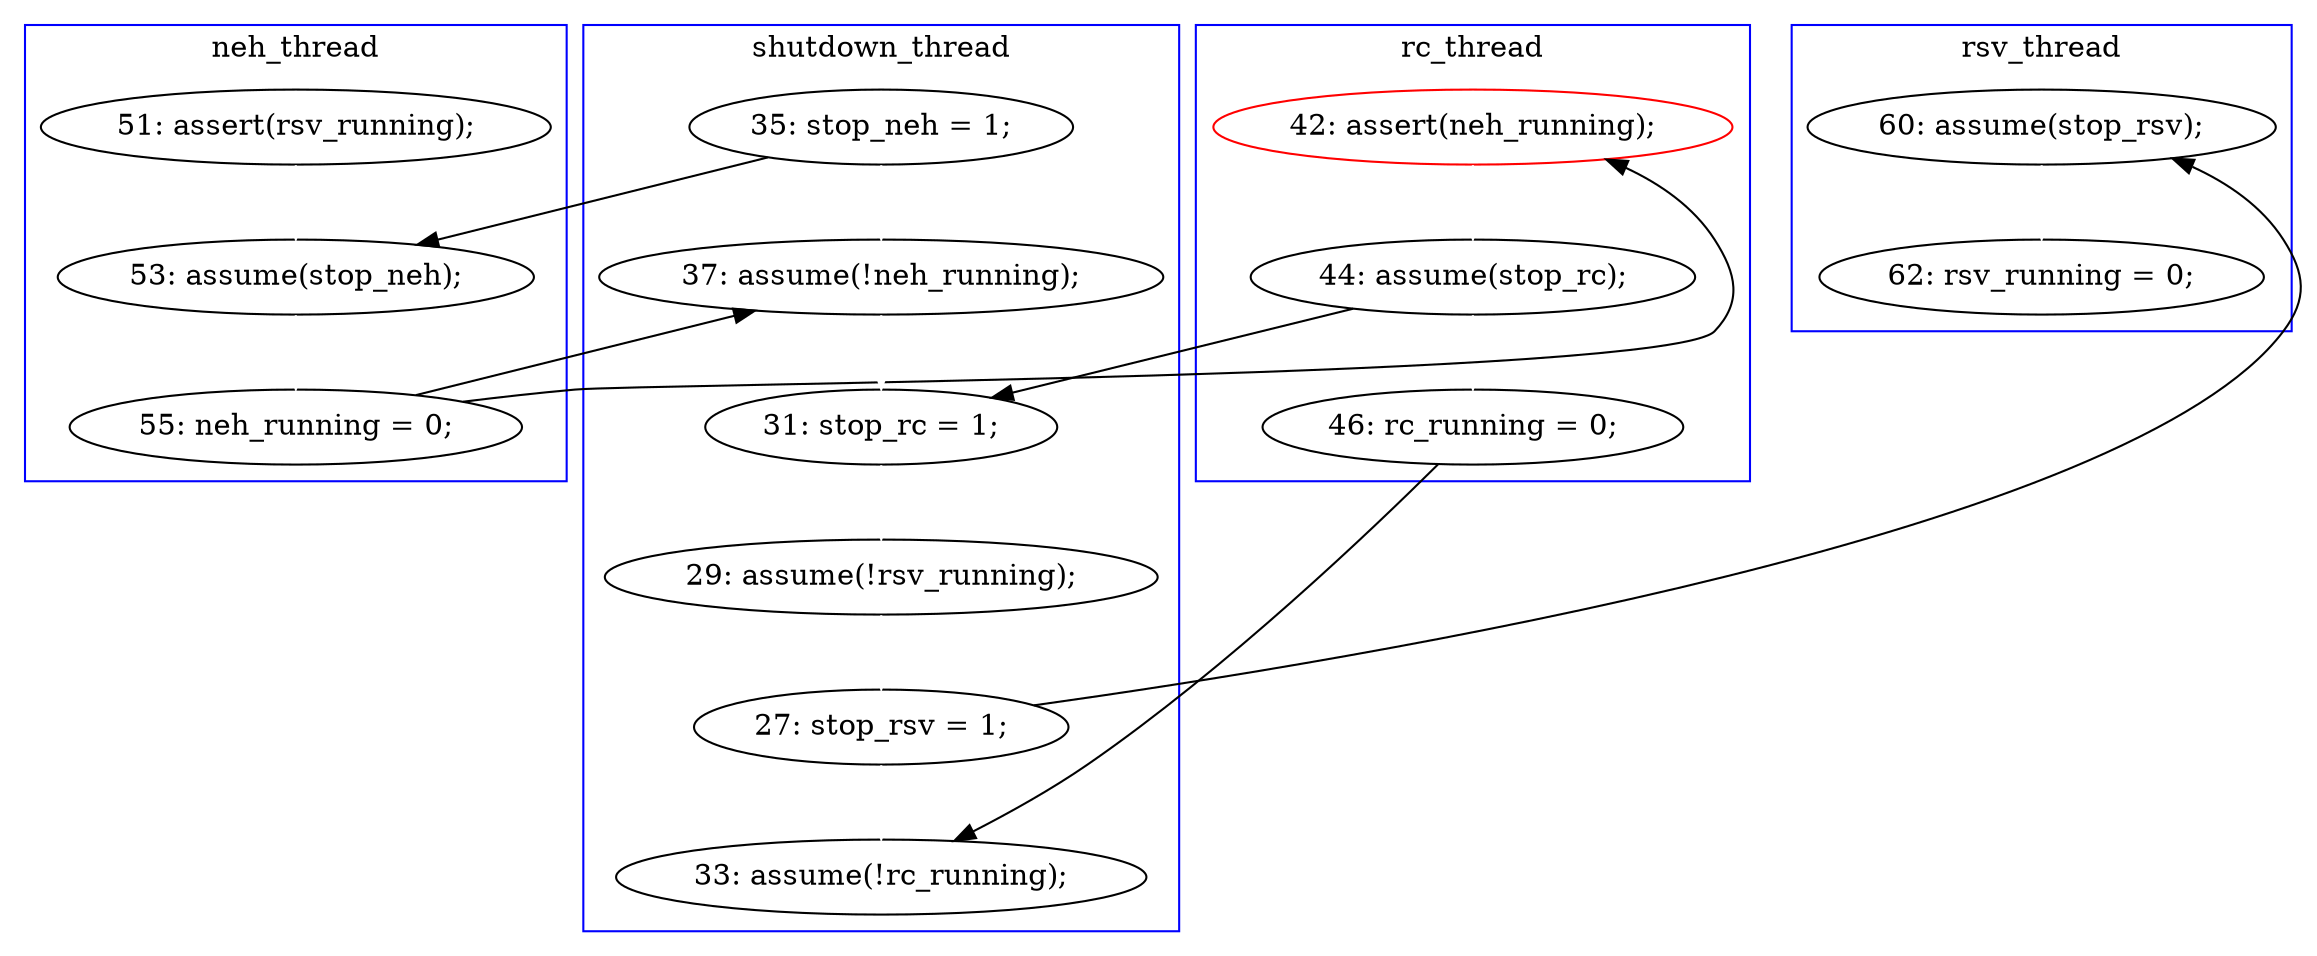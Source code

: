 digraph Counterexample {
	25 -> 32 [color = black, style = solid, constraint = false]
	17 -> 18 [color = white, style = solid]
	24 -> 29 [color = black, style = solid, constraint = false]
	18 -> 19 [color = white, style = solid]
	19 -> 23 [color = black, style = solid, constraint = false]
	31 -> 35 [color = black, style = solid, constraint = false]
	28 -> 29 [color = white, style = solid]
	24 -> 25 [color = white, style = solid]
	29 -> 30 [color = white, style = solid]
	23 -> 24 [color = white, style = solid]
	31 -> 32 [color = white, style = solid]
	16 -> 28 [color = white, style = solid]
	19 -> 28 [color = black, style = solid, constraint = false]
	35 -> 36 [color = white, style = solid]
	16 -> 18 [color = black, style = solid, constraint = false]
	30 -> 31 [color = white, style = solid]
	subgraph cluster4 {
		label = rsv_thread
		color = blue
		35  [label = "60: assume(stop_rsv);"]
		36  [label = "62: rsv_running = 0;"]
	}
	subgraph cluster2 {
		label = rc_thread
		color = blue
		24  [label = "44: assume(stop_rc);"]
		25  [label = "46: rc_running = 0;"]
		23  [label = "42: assert(neh_running);", color = red]
	}
	subgraph cluster3 {
		label = neh_thread
		color = blue
		18  [label = "53: assume(stop_neh);"]
		17  [label = "51: assert(rsv_running);"]
		19  [label = "55: neh_running = 0;"]
	}
	subgraph cluster1 {
		label = shutdown_thread
		color = blue
		28  [label = "37: assume(!neh_running);"]
		16  [label = "35: stop_neh = 1;"]
		30  [label = "29: assume(!rsv_running);"]
		32  [label = "33: assume(!rc_running);"]
		31  [label = "27: stop_rsv = 1;"]
		29  [label = "31: stop_rc = 1;"]
	}
}